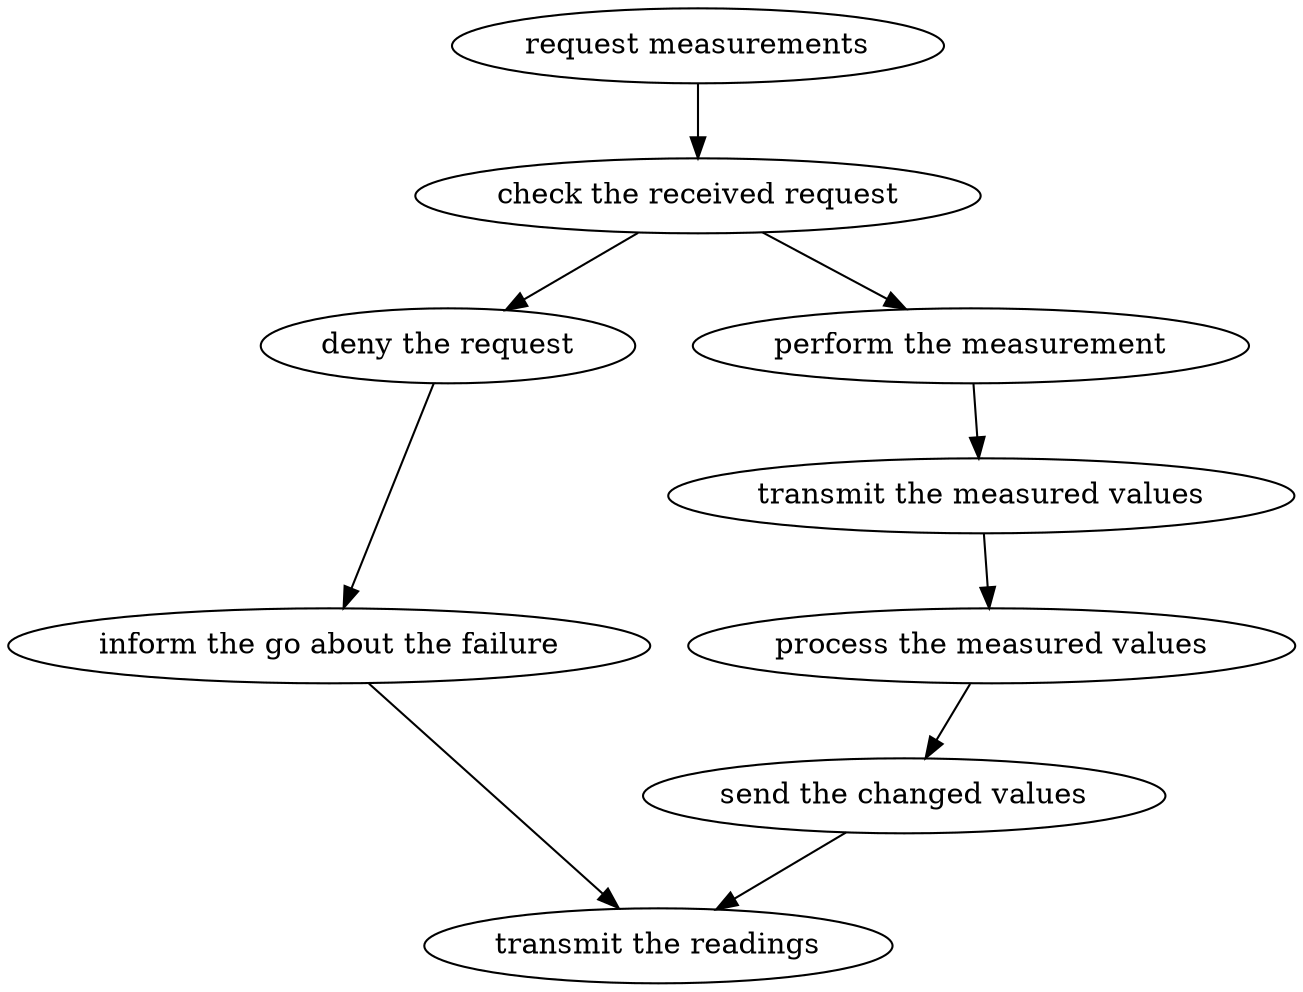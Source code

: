 strict digraph "doc-10.11" {
	graph [name="doc-10.11"];
	"request measurements"	[attrs="{'type': 'Activity', 'label': 'request measurements'}"];
	"check the received request"	[attrs="{'type': 'Activity', 'label': 'check the received request'}"];
	"request measurements" -> "check the received request"	[attrs="{'type': 'flow', 'label': 'flow'}"];
	"deny the request"	[attrs="{'type': 'Activity', 'label': 'deny the request'}"];
	"check the received request" -> "deny the request"	[attrs="{'type': 'flow', 'label': 'flow'}"];
	"perform the measurement"	[attrs="{'type': 'Activity', 'label': 'perform the measurement'}"];
	"check the received request" -> "perform the measurement"	[attrs="{'type': 'flow', 'label': 'flow'}"];
	"inform the go about the failure"	[attrs="{'type': 'Activity', 'label': 'inform the go about the failure'}"];
	"deny the request" -> "inform the go about the failure"	[attrs="{'type': 'flow', 'label': 'flow'}"];
	"transmit the measured values"	[attrs="{'type': 'Activity', 'label': 'transmit the measured values'}"];
	"perform the measurement" -> "transmit the measured values"	[attrs="{'type': 'flow', 'label': 'flow'}"];
	"transmit the readings"	[attrs="{'type': 'Activity', 'label': 'transmit the readings'}"];
	"inform the go about the failure" -> "transmit the readings"	[attrs="{'type': 'flow', 'label': 'flow'}"];
	"process the measured values"	[attrs="{'type': 'Activity', 'label': 'process the measured values'}"];
	"transmit the measured values" -> "process the measured values"	[attrs="{'type': 'flow', 'label': 'flow'}"];
	"send the changed values"	[attrs="{'type': 'Activity', 'label': 'send the changed values'}"];
	"process the measured values" -> "send the changed values"	[attrs="{'type': 'flow', 'label': 'flow'}"];
	"send the changed values" -> "transmit the readings"	[attrs="{'type': 'flow', 'label': 'flow'}"];
}
